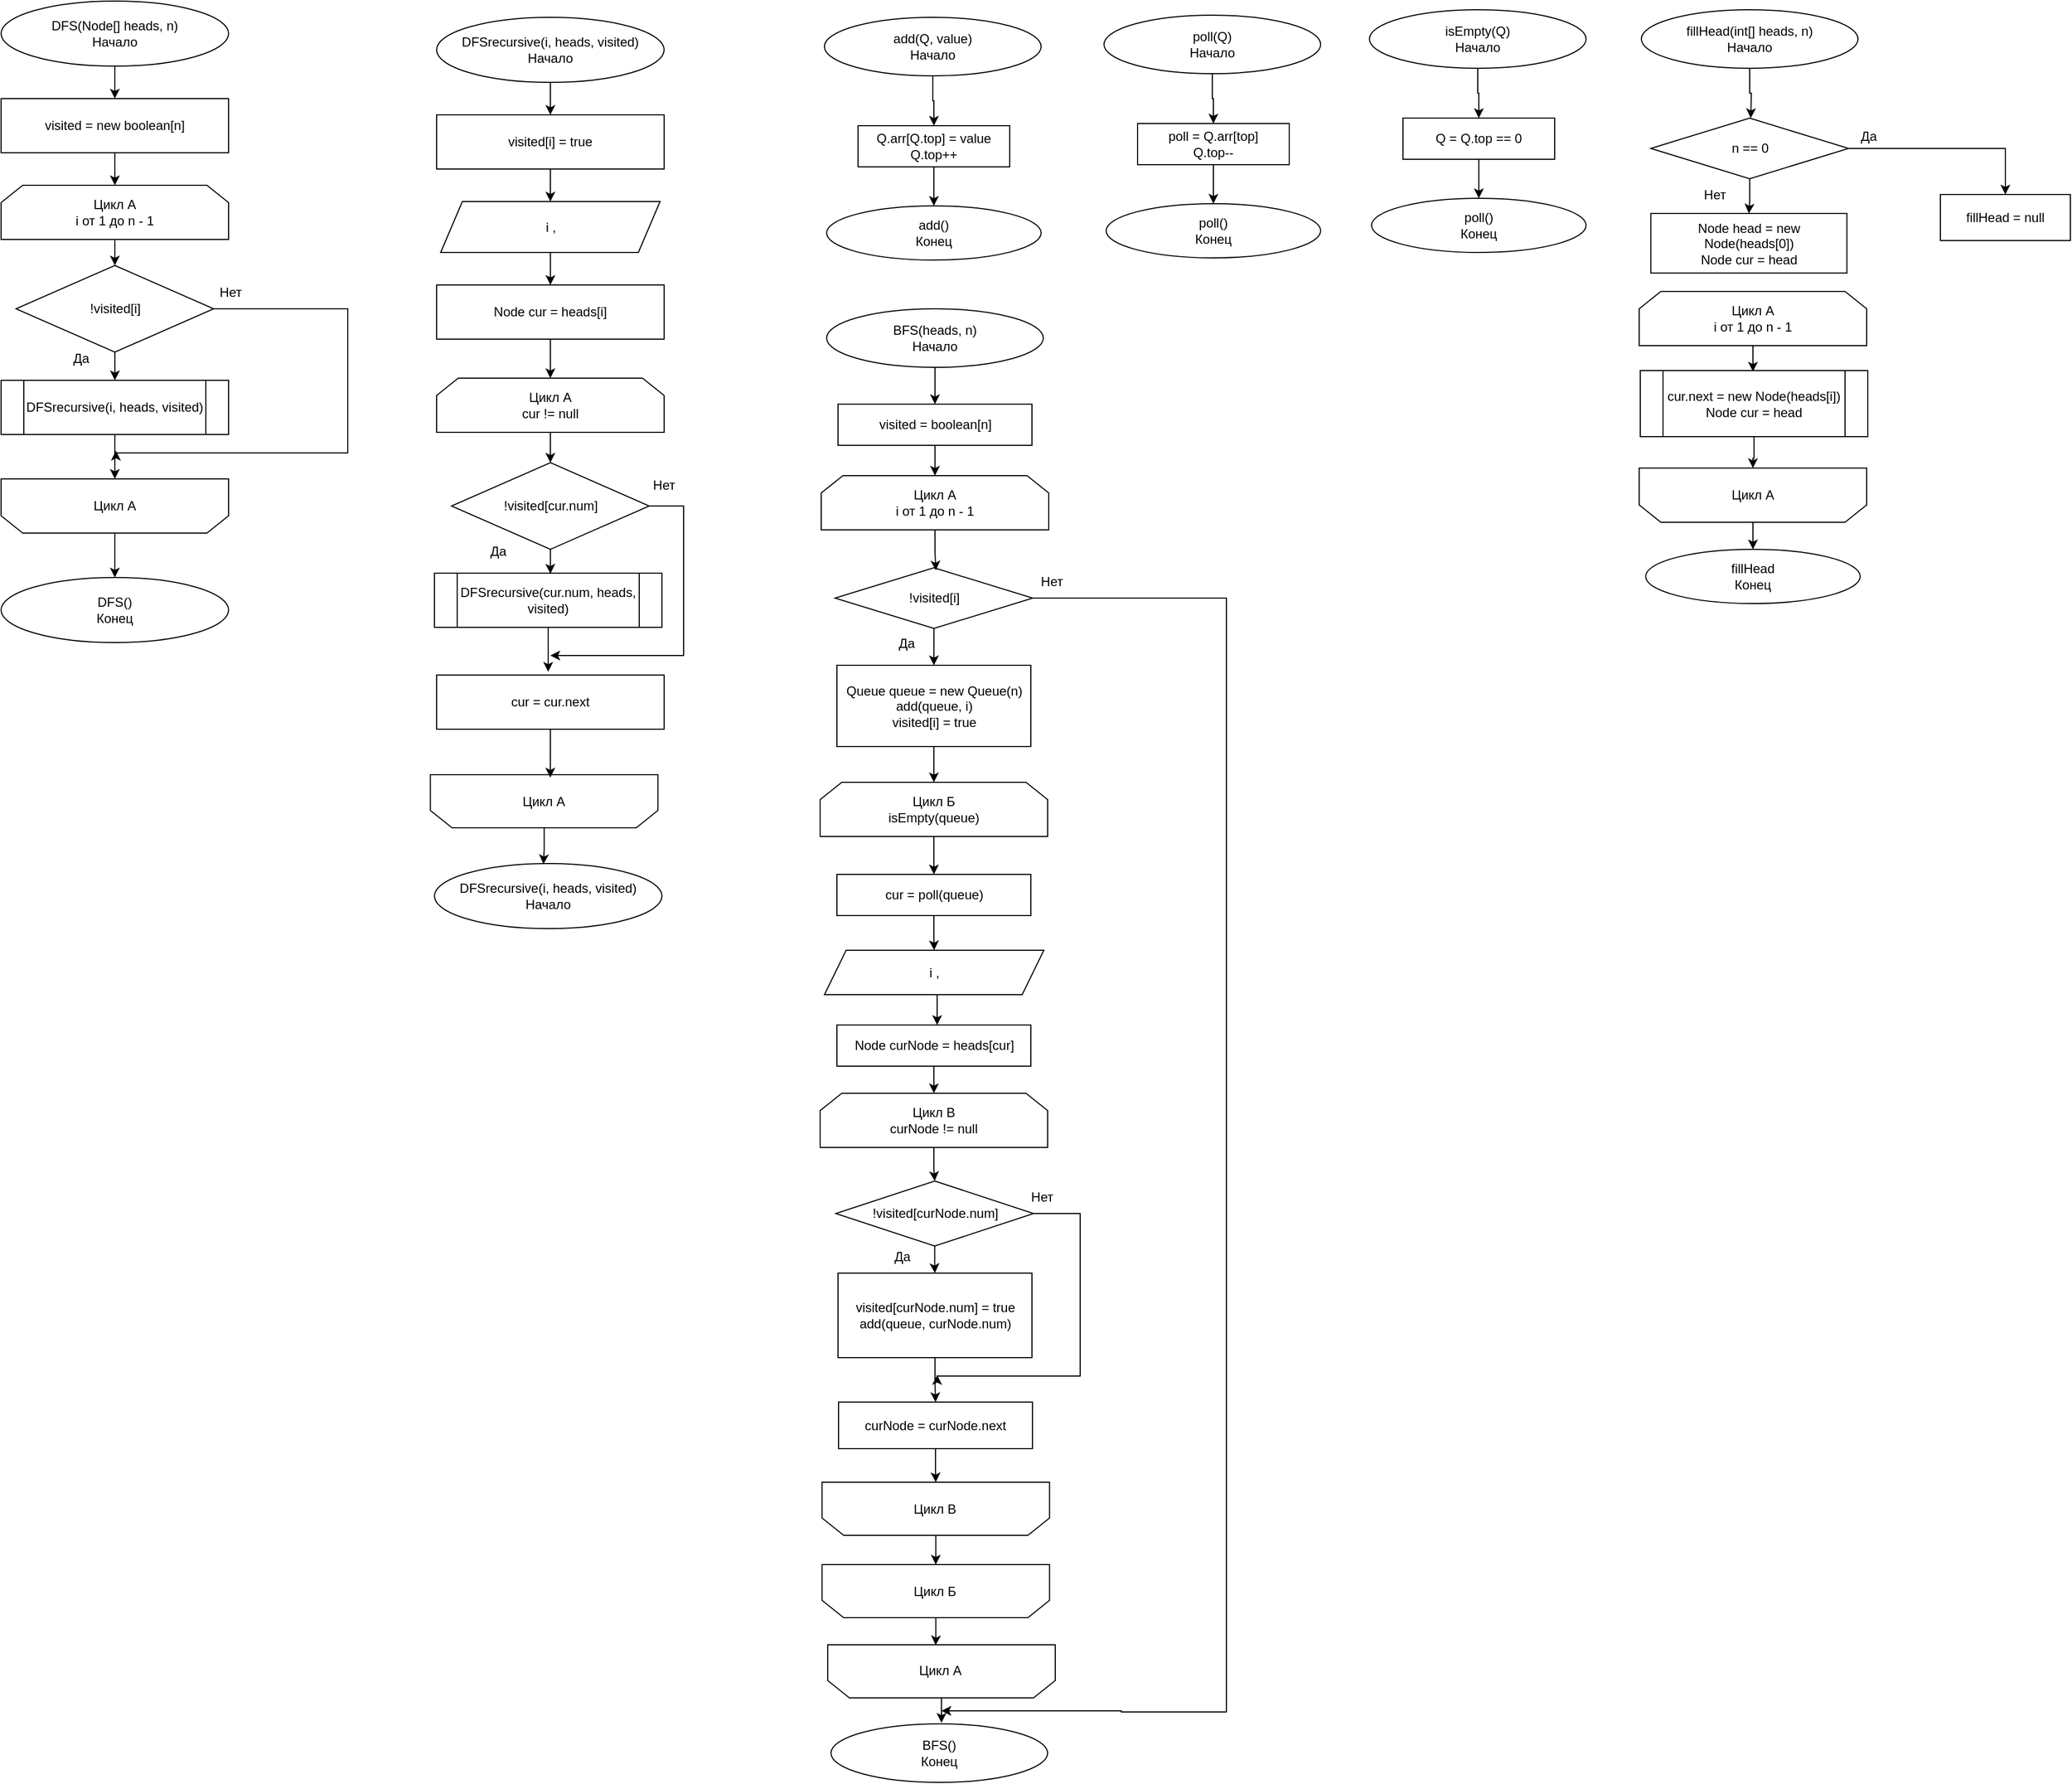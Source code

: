 <mxfile version="22.1.3" type="device">
  <diagram name="Страница — 1" id="ahnOX7mBA56WsBQ2i06z">
    <mxGraphModel dx="431" dy="454" grid="0" gridSize="10" guides="1" tooltips="1" connect="1" arrows="1" fold="1" page="1" pageScale="1" pageWidth="827" pageHeight="1169" math="0" shadow="0">
      <root>
        <mxCell id="0" />
        <mxCell id="1" parent="0" />
        <mxCell id="Ml1TIX4p95IZXYvKLM33-52" value="" style="shape=loopLimit;whiteSpace=wrap;html=1;rotation=-180;" vertex="1" parent="1">
          <mxGeometry x="554.25" y="1408" width="210" height="49" as="geometry" />
        </mxCell>
        <mxCell id="Ml1TIX4p95IZXYvKLM33-1" style="edgeStyle=orthogonalEdgeStyle;rounded=0;orthogonalLoop=1;jettySize=auto;html=1;entryX=0.5;entryY=0;entryDx=0;entryDy=0;" edge="1" parent="1" source="Ml1TIX4p95IZXYvKLM33-2" target="Ml1TIX4p95IZXYvKLM33-4">
          <mxGeometry relative="1" as="geometry" />
        </mxCell>
        <mxCell id="Ml1TIX4p95IZXYvKLM33-2" value="&lt;div&gt;DFS(Node[] heads, n) &lt;br&gt;Начало&lt;br&gt;&lt;/div&gt;" style="ellipse;whiteSpace=wrap;html=1;" vertex="1" parent="1">
          <mxGeometry x="158" y="694" width="210" height="60" as="geometry" />
        </mxCell>
        <mxCell id="Ml1TIX4p95IZXYvKLM33-3" style="edgeStyle=orthogonalEdgeStyle;rounded=0;orthogonalLoop=1;jettySize=auto;html=1;" edge="1" parent="1" source="Ml1TIX4p95IZXYvKLM33-4" target="Ml1TIX4p95IZXYvKLM33-6">
          <mxGeometry relative="1" as="geometry" />
        </mxCell>
        <mxCell id="Ml1TIX4p95IZXYvKLM33-4" value="visited = new boolean[n]" style="rounded=0;whiteSpace=wrap;html=1;" vertex="1" parent="1">
          <mxGeometry x="158" y="784" width="210" height="50" as="geometry" />
        </mxCell>
        <mxCell id="Ml1TIX4p95IZXYvKLM33-16" style="edgeStyle=orthogonalEdgeStyle;rounded=0;orthogonalLoop=1;jettySize=auto;html=1;entryX=0.5;entryY=0;entryDx=0;entryDy=0;" edge="1" parent="1" source="Ml1TIX4p95IZXYvKLM33-6" target="Ml1TIX4p95IZXYvKLM33-15">
          <mxGeometry relative="1" as="geometry" />
        </mxCell>
        <mxCell id="Ml1TIX4p95IZXYvKLM33-6" value="&lt;div&gt;Цикл А&lt;br&gt;&lt;/div&gt;&lt;div&gt;i от 1 до n - 1&lt;/div&gt;" style="shape=loopLimit;whiteSpace=wrap;html=1;" vertex="1" parent="1">
          <mxGeometry x="158" y="864" width="210" height="50" as="geometry" />
        </mxCell>
        <mxCell id="Ml1TIX4p95IZXYvKLM33-18" style="edgeStyle=orthogonalEdgeStyle;rounded=0;orthogonalLoop=1;jettySize=auto;html=1;entryX=0.5;entryY=1;entryDx=0;entryDy=0;" edge="1" parent="1" source="Ml1TIX4p95IZXYvKLM33-8" target="Ml1TIX4p95IZXYvKLM33-10">
          <mxGeometry relative="1" as="geometry" />
        </mxCell>
        <mxCell id="Ml1TIX4p95IZXYvKLM33-8" value="DFSrecursive(i, heads, visited)" style="shape=process;whiteSpace=wrap;html=1;backgroundOutline=1;" vertex="1" parent="1">
          <mxGeometry x="158" y="1044" width="210" height="50" as="geometry" />
        </mxCell>
        <mxCell id="Ml1TIX4p95IZXYvKLM33-9" style="edgeStyle=orthogonalEdgeStyle;rounded=0;orthogonalLoop=1;jettySize=auto;html=1;entryX=0.5;entryY=0;entryDx=0;entryDy=0;" edge="1" parent="1" source="Ml1TIX4p95IZXYvKLM33-10" target="Ml1TIX4p95IZXYvKLM33-14">
          <mxGeometry relative="1" as="geometry">
            <mxPoint x="265" y="1224" as="targetPoint" />
          </mxGeometry>
        </mxCell>
        <mxCell id="Ml1TIX4p95IZXYvKLM33-10" value="" style="shape=loopLimit;whiteSpace=wrap;html=1;rotation=-180;" vertex="1" parent="1">
          <mxGeometry x="158" y="1135" width="210" height="50" as="geometry" />
        </mxCell>
        <mxCell id="Ml1TIX4p95IZXYvKLM33-11" value="Цикл А" style="text;html=1;strokeColor=none;fillColor=none;align=center;verticalAlign=middle;whiteSpace=wrap;rounded=0;" vertex="1" parent="1">
          <mxGeometry x="233" y="1145" width="60" height="30" as="geometry" />
        </mxCell>
        <mxCell id="Ml1TIX4p95IZXYvKLM33-14" value="&lt;div&gt;DFS()&lt;br&gt;Конец&lt;br&gt;&lt;/div&gt;" style="ellipse;whiteSpace=wrap;html=1;" vertex="1" parent="1">
          <mxGeometry x="158" y="1226" width="210" height="60" as="geometry" />
        </mxCell>
        <mxCell id="Ml1TIX4p95IZXYvKLM33-17" style="edgeStyle=orthogonalEdgeStyle;rounded=0;orthogonalLoop=1;jettySize=auto;html=1;entryX=0.5;entryY=0;entryDx=0;entryDy=0;" edge="1" parent="1" source="Ml1TIX4p95IZXYvKLM33-15" target="Ml1TIX4p95IZXYvKLM33-8">
          <mxGeometry relative="1" as="geometry" />
        </mxCell>
        <mxCell id="Ml1TIX4p95IZXYvKLM33-20" style="edgeStyle=orthogonalEdgeStyle;rounded=0;orthogonalLoop=1;jettySize=auto;html=1;" edge="1" parent="1" source="Ml1TIX4p95IZXYvKLM33-15">
          <mxGeometry relative="1" as="geometry">
            <mxPoint x="264" y="1109" as="targetPoint" />
            <Array as="points">
              <mxPoint x="478" y="978" />
              <mxPoint x="478" y="1111" />
            </Array>
          </mxGeometry>
        </mxCell>
        <mxCell id="Ml1TIX4p95IZXYvKLM33-15" value="!visited[i]" style="rhombus;whiteSpace=wrap;html=1;" vertex="1" parent="1">
          <mxGeometry x="171.75" y="938" width="182.5" height="80" as="geometry" />
        </mxCell>
        <mxCell id="Ml1TIX4p95IZXYvKLM33-19" value="Да" style="text;html=1;strokeColor=none;fillColor=none;align=center;verticalAlign=middle;whiteSpace=wrap;rounded=0;" vertex="1" parent="1">
          <mxGeometry x="202" y="1009" width="60" height="30" as="geometry" />
        </mxCell>
        <mxCell id="Ml1TIX4p95IZXYvKLM33-21" value="Нет" style="text;html=1;strokeColor=none;fillColor=none;align=center;verticalAlign=middle;whiteSpace=wrap;rounded=0;" vertex="1" parent="1">
          <mxGeometry x="340" y="948" width="60" height="30" as="geometry" />
        </mxCell>
        <mxCell id="Ml1TIX4p95IZXYvKLM33-22" style="edgeStyle=orthogonalEdgeStyle;rounded=0;orthogonalLoop=1;jettySize=auto;html=1;entryX=0.5;entryY=0;entryDx=0;entryDy=0;" edge="1" parent="1" source="Ml1TIX4p95IZXYvKLM33-23" target="Ml1TIX4p95IZXYvKLM33-25">
          <mxGeometry relative="1" as="geometry" />
        </mxCell>
        <mxCell id="Ml1TIX4p95IZXYvKLM33-23" value="&lt;div&gt;DFSrecursive(i, heads, visited) &lt;br&gt;Начало&lt;br&gt;&lt;/div&gt;" style="ellipse;whiteSpace=wrap;html=1;" vertex="1" parent="1">
          <mxGeometry x="560" y="709" width="210" height="60" as="geometry" />
        </mxCell>
        <mxCell id="Ml1TIX4p95IZXYvKLM33-24" style="edgeStyle=orthogonalEdgeStyle;rounded=0;orthogonalLoop=1;jettySize=auto;html=1;" edge="1" parent="1" source="Ml1TIX4p95IZXYvKLM33-25">
          <mxGeometry relative="1" as="geometry">
            <mxPoint x="665" y="879" as="targetPoint" />
          </mxGeometry>
        </mxCell>
        <mxCell id="Ml1TIX4p95IZXYvKLM33-25" value="visited[i] = true" style="rounded=0;whiteSpace=wrap;html=1;" vertex="1" parent="1">
          <mxGeometry x="560" y="799" width="210" height="50" as="geometry" />
        </mxCell>
        <mxCell id="Ml1TIX4p95IZXYvKLM33-41" style="edgeStyle=orthogonalEdgeStyle;rounded=0;orthogonalLoop=1;jettySize=auto;html=1;entryX=0.5;entryY=0;entryDx=0;entryDy=0;" edge="1" parent="1" source="Ml1TIX4p95IZXYvKLM33-39" target="Ml1TIX4p95IZXYvKLM33-40">
          <mxGeometry relative="1" as="geometry" />
        </mxCell>
        <mxCell id="Ml1TIX4p95IZXYvKLM33-39" value="i ," style="shape=parallelogram;perimeter=parallelogramPerimeter;whiteSpace=wrap;html=1;fixedSize=1;" vertex="1" parent="1">
          <mxGeometry x="563.75" y="879" width="202.5" height="47" as="geometry" />
        </mxCell>
        <mxCell id="Ml1TIX4p95IZXYvKLM33-43" style="edgeStyle=orthogonalEdgeStyle;rounded=0;orthogonalLoop=1;jettySize=auto;html=1;entryX=0.5;entryY=0;entryDx=0;entryDy=0;" edge="1" parent="1" source="Ml1TIX4p95IZXYvKLM33-40" target="Ml1TIX4p95IZXYvKLM33-42">
          <mxGeometry relative="1" as="geometry" />
        </mxCell>
        <mxCell id="Ml1TIX4p95IZXYvKLM33-40" value="Node cur = heads[i]" style="rounded=0;whiteSpace=wrap;html=1;" vertex="1" parent="1">
          <mxGeometry x="560" y="956" width="210" height="50" as="geometry" />
        </mxCell>
        <mxCell id="Ml1TIX4p95IZXYvKLM33-54" style="edgeStyle=orthogonalEdgeStyle;rounded=0;orthogonalLoop=1;jettySize=auto;html=1;entryX=0.5;entryY=0;entryDx=0;entryDy=0;" edge="1" parent="1" source="Ml1TIX4p95IZXYvKLM33-42" target="Ml1TIX4p95IZXYvKLM33-48">
          <mxGeometry relative="1" as="geometry" />
        </mxCell>
        <mxCell id="Ml1TIX4p95IZXYvKLM33-42" value="&lt;div&gt;Цикл А&lt;br&gt;&lt;/div&gt;&lt;div&gt;cur != null&lt;br&gt;&lt;/div&gt;" style="shape=loopLimit;whiteSpace=wrap;html=1;" vertex="1" parent="1">
          <mxGeometry x="560" y="1042" width="210" height="50" as="geometry" />
        </mxCell>
        <mxCell id="Ml1TIX4p95IZXYvKLM33-44" style="edgeStyle=orthogonalEdgeStyle;rounded=0;orthogonalLoop=1;jettySize=auto;html=1;entryX=0.5;entryY=1;entryDx=0;entryDy=0;" edge="1" parent="1" source="Ml1TIX4p95IZXYvKLM33-45">
          <mxGeometry relative="1" as="geometry">
            <mxPoint x="663" y="1313" as="targetPoint" />
          </mxGeometry>
        </mxCell>
        <mxCell id="Ml1TIX4p95IZXYvKLM33-45" value="DFSrecursive(cur.num, heads, visited)" style="shape=process;whiteSpace=wrap;html=1;backgroundOutline=1;" vertex="1" parent="1">
          <mxGeometry x="558" y="1222" width="210" height="50" as="geometry" />
        </mxCell>
        <mxCell id="Ml1TIX4p95IZXYvKLM33-46" value="Цикл А" style="text;html=1;strokeColor=none;fillColor=none;align=center;verticalAlign=middle;whiteSpace=wrap;rounded=0;" vertex="1" parent="1">
          <mxGeometry x="629.25" y="1417.5" width="60" height="30" as="geometry" />
        </mxCell>
        <mxCell id="Ml1TIX4p95IZXYvKLM33-56" style="edgeStyle=orthogonalEdgeStyle;rounded=0;orthogonalLoop=1;jettySize=auto;html=1;" edge="1" parent="1" source="Ml1TIX4p95IZXYvKLM33-48">
          <mxGeometry relative="1" as="geometry">
            <mxPoint x="665" y="1298" as="targetPoint" />
            <Array as="points">
              <mxPoint x="788" y="1160" />
              <mxPoint x="788" y="1298" />
            </Array>
          </mxGeometry>
        </mxCell>
        <mxCell id="Ml1TIX4p95IZXYvKLM33-48" value="!visited[cur.num]" style="rhombus;whiteSpace=wrap;html=1;" vertex="1" parent="1">
          <mxGeometry x="573.75" y="1120" width="182.5" height="80" as="geometry" />
        </mxCell>
        <mxCell id="Ml1TIX4p95IZXYvKLM33-49" value="Да" style="text;html=1;strokeColor=none;fillColor=none;align=center;verticalAlign=middle;whiteSpace=wrap;rounded=0;" vertex="1" parent="1">
          <mxGeometry x="587" y="1187" width="60" height="30" as="geometry" />
        </mxCell>
        <mxCell id="Ml1TIX4p95IZXYvKLM33-50" value="Нет" style="text;html=1;strokeColor=none;fillColor=none;align=center;verticalAlign=middle;whiteSpace=wrap;rounded=0;" vertex="1" parent="1">
          <mxGeometry x="740" y="1126" width="60" height="30" as="geometry" />
        </mxCell>
        <mxCell id="Ml1TIX4p95IZXYvKLM33-55" style="edgeStyle=orthogonalEdgeStyle;rounded=0;orthogonalLoop=1;jettySize=auto;html=1;entryX=0.51;entryY=0.009;entryDx=0;entryDy=0;entryPerimeter=0;" edge="1" parent="1" source="Ml1TIX4p95IZXYvKLM33-48" target="Ml1TIX4p95IZXYvKLM33-45">
          <mxGeometry relative="1" as="geometry" />
        </mxCell>
        <mxCell id="Ml1TIX4p95IZXYvKLM33-57" value="cur = cur.next" style="rounded=0;whiteSpace=wrap;html=1;" vertex="1" parent="1">
          <mxGeometry x="560" y="1316" width="210" height="50" as="geometry" />
        </mxCell>
        <mxCell id="Ml1TIX4p95IZXYvKLM33-58" style="edgeStyle=orthogonalEdgeStyle;rounded=0;orthogonalLoop=1;jettySize=auto;html=1;entryX=0.473;entryY=0.947;entryDx=0;entryDy=0;entryPerimeter=0;" edge="1" parent="1" source="Ml1TIX4p95IZXYvKLM33-57" target="Ml1TIX4p95IZXYvKLM33-52">
          <mxGeometry relative="1" as="geometry" />
        </mxCell>
        <mxCell id="Ml1TIX4p95IZXYvKLM33-59" value="&lt;div&gt;DFSrecursive(i, heads, visited) &lt;br&gt;Начало&lt;br&gt;&lt;/div&gt;" style="ellipse;whiteSpace=wrap;html=1;" vertex="1" parent="1">
          <mxGeometry x="558" y="1490" width="210" height="60" as="geometry" />
        </mxCell>
        <mxCell id="Ml1TIX4p95IZXYvKLM33-60" style="edgeStyle=orthogonalEdgeStyle;rounded=0;orthogonalLoop=1;jettySize=auto;html=1;entryX=0.479;entryY=0.009;entryDx=0;entryDy=0;entryPerimeter=0;" edge="1" parent="1" source="Ml1TIX4p95IZXYvKLM33-52" target="Ml1TIX4p95IZXYvKLM33-59">
          <mxGeometry relative="1" as="geometry" />
        </mxCell>
        <mxCell id="Ml1TIX4p95IZXYvKLM33-62" style="edgeStyle=orthogonalEdgeStyle;rounded=0;orthogonalLoop=1;jettySize=auto;html=1;" edge="1" parent="1" source="Ml1TIX4p95IZXYvKLM33-61" target="Ml1TIX4p95IZXYvKLM33-63">
          <mxGeometry relative="1" as="geometry">
            <mxPoint x="1019.0" y="806.655" as="targetPoint" />
          </mxGeometry>
        </mxCell>
        <mxCell id="Ml1TIX4p95IZXYvKLM33-61" value="add(Q, value) &lt;br&gt;&lt;div&gt;Начало&lt;br&gt;&lt;/div&gt;" style="ellipse;whiteSpace=wrap;html=1;" vertex="1" parent="1">
          <mxGeometry x="918" y="709" width="200" height="54" as="geometry" />
        </mxCell>
        <mxCell id="Ml1TIX4p95IZXYvKLM33-65" style="edgeStyle=orthogonalEdgeStyle;rounded=0;orthogonalLoop=1;jettySize=auto;html=1;entryX=0.5;entryY=0;entryDx=0;entryDy=0;" edge="1" parent="1" source="Ml1TIX4p95IZXYvKLM33-63" target="Ml1TIX4p95IZXYvKLM33-64">
          <mxGeometry relative="1" as="geometry" />
        </mxCell>
        <mxCell id="Ml1TIX4p95IZXYvKLM33-63" value="Q.arr[Q.top] = value&lt;div&gt;Q.top++&lt;br&gt;&lt;/div&gt;" style="rounded=0;whiteSpace=wrap;html=1;" vertex="1" parent="1">
          <mxGeometry x="949" y="809" width="140" height="38" as="geometry" />
        </mxCell>
        <mxCell id="Ml1TIX4p95IZXYvKLM33-64" value="add() &lt;br&gt;&lt;div&gt;Конец&lt;br&gt;&lt;/div&gt;" style="ellipse;whiteSpace=wrap;html=1;" vertex="1" parent="1">
          <mxGeometry x="920" y="883" width="198" height="50" as="geometry" />
        </mxCell>
        <mxCell id="Ml1TIX4p95IZXYvKLM33-66" style="edgeStyle=orthogonalEdgeStyle;rounded=0;orthogonalLoop=1;jettySize=auto;html=1;" edge="1" parent="1" source="Ml1TIX4p95IZXYvKLM33-67" target="Ml1TIX4p95IZXYvKLM33-69">
          <mxGeometry relative="1" as="geometry">
            <mxPoint x="1277.0" y="804.655" as="targetPoint" />
          </mxGeometry>
        </mxCell>
        <mxCell id="Ml1TIX4p95IZXYvKLM33-67" value="poll(Q) &lt;br&gt;&lt;div&gt;Начало&lt;br&gt;&lt;/div&gt;" style="ellipse;whiteSpace=wrap;html=1;" vertex="1" parent="1">
          <mxGeometry x="1176" y="707" width="200" height="54" as="geometry" />
        </mxCell>
        <mxCell id="Ml1TIX4p95IZXYvKLM33-68" style="edgeStyle=orthogonalEdgeStyle;rounded=0;orthogonalLoop=1;jettySize=auto;html=1;entryX=0.5;entryY=0;entryDx=0;entryDy=0;" edge="1" parent="1" source="Ml1TIX4p95IZXYvKLM33-69" target="Ml1TIX4p95IZXYvKLM33-70">
          <mxGeometry relative="1" as="geometry" />
        </mxCell>
        <mxCell id="Ml1TIX4p95IZXYvKLM33-69" value="&lt;div&gt;poll = Q.arr[top]&lt;/div&gt;&lt;div&gt;Q.top--&lt;br&gt;&lt;/div&gt;" style="rounded=0;whiteSpace=wrap;html=1;" vertex="1" parent="1">
          <mxGeometry x="1207" y="807" width="140" height="38" as="geometry" />
        </mxCell>
        <mxCell id="Ml1TIX4p95IZXYvKLM33-70" value="poll() &lt;br&gt;&lt;div&gt;Конец&lt;br&gt;&lt;/div&gt;" style="ellipse;whiteSpace=wrap;html=1;" vertex="1" parent="1">
          <mxGeometry x="1178" y="881" width="198" height="50" as="geometry" />
        </mxCell>
        <mxCell id="Ml1TIX4p95IZXYvKLM33-71" style="edgeStyle=orthogonalEdgeStyle;rounded=0;orthogonalLoop=1;jettySize=auto;html=1;" edge="1" parent="1" source="Ml1TIX4p95IZXYvKLM33-72" target="Ml1TIX4p95IZXYvKLM33-74">
          <mxGeometry relative="1" as="geometry">
            <mxPoint x="1522.0" y="799.655" as="targetPoint" />
          </mxGeometry>
        </mxCell>
        <mxCell id="Ml1TIX4p95IZXYvKLM33-72" value="isEmpty(Q) &lt;br&gt;&lt;div&gt;Начало&lt;br&gt;&lt;/div&gt;" style="ellipse;whiteSpace=wrap;html=1;" vertex="1" parent="1">
          <mxGeometry x="1421" y="702" width="200" height="54" as="geometry" />
        </mxCell>
        <mxCell id="Ml1TIX4p95IZXYvKLM33-73" style="edgeStyle=orthogonalEdgeStyle;rounded=0;orthogonalLoop=1;jettySize=auto;html=1;entryX=0.5;entryY=0;entryDx=0;entryDy=0;" edge="1" parent="1" source="Ml1TIX4p95IZXYvKLM33-74" target="Ml1TIX4p95IZXYvKLM33-75">
          <mxGeometry relative="1" as="geometry" />
        </mxCell>
        <mxCell id="Ml1TIX4p95IZXYvKLM33-74" value="Q = Q.top == 0" style="rounded=0;whiteSpace=wrap;html=1;" vertex="1" parent="1">
          <mxGeometry x="1452" y="802" width="140" height="38" as="geometry" />
        </mxCell>
        <mxCell id="Ml1TIX4p95IZXYvKLM33-75" value="poll() &lt;br&gt;&lt;div&gt;Конец&lt;br&gt;&lt;/div&gt;" style="ellipse;whiteSpace=wrap;html=1;" vertex="1" parent="1">
          <mxGeometry x="1423" y="876" width="198" height="50" as="geometry" />
        </mxCell>
        <mxCell id="Ml1TIX4p95IZXYvKLM33-81" style="edgeStyle=orthogonalEdgeStyle;rounded=0;orthogonalLoop=1;jettySize=auto;html=1;entryX=0.5;entryY=0;entryDx=0;entryDy=0;" edge="1" parent="1" source="Ml1TIX4p95IZXYvKLM33-76" target="Ml1TIX4p95IZXYvKLM33-80">
          <mxGeometry relative="1" as="geometry" />
        </mxCell>
        <mxCell id="Ml1TIX4p95IZXYvKLM33-76" value="BFS(heads, n) &lt;br&gt;&lt;div&gt;Начало&lt;br&gt;&lt;/div&gt;" style="ellipse;whiteSpace=wrap;html=1;" vertex="1" parent="1">
          <mxGeometry x="920" y="978" width="200" height="54" as="geometry" />
        </mxCell>
        <mxCell id="Ml1TIX4p95IZXYvKLM33-83" style="edgeStyle=orthogonalEdgeStyle;rounded=0;orthogonalLoop=1;jettySize=auto;html=1;entryX=0.5;entryY=0;entryDx=0;entryDy=0;" edge="1" parent="1" source="Ml1TIX4p95IZXYvKLM33-80" target="Ml1TIX4p95IZXYvKLM33-82">
          <mxGeometry relative="1" as="geometry" />
        </mxCell>
        <mxCell id="Ml1TIX4p95IZXYvKLM33-80" value="visited = boolean[n]" style="rounded=0;whiteSpace=wrap;html=1;" vertex="1" parent="1">
          <mxGeometry x="930.5" y="1066" width="179" height="38" as="geometry" />
        </mxCell>
        <mxCell id="Ml1TIX4p95IZXYvKLM33-82" value="&lt;div&gt;Цикл А&lt;br&gt;&lt;/div&gt;&lt;div&gt;i от 1 до n - 1&lt;/div&gt;" style="shape=loopLimit;whiteSpace=wrap;html=1;" vertex="1" parent="1">
          <mxGeometry x="915" y="1132" width="210" height="50" as="geometry" />
        </mxCell>
        <mxCell id="Ml1TIX4p95IZXYvKLM33-88" style="edgeStyle=orthogonalEdgeStyle;rounded=0;orthogonalLoop=1;jettySize=auto;html=1;entryX=0.5;entryY=0;entryDx=0;entryDy=0;" edge="1" parent="1" source="Ml1TIX4p95IZXYvKLM33-84" target="Ml1TIX4p95IZXYvKLM33-87">
          <mxGeometry relative="1" as="geometry" />
        </mxCell>
        <mxCell id="Ml1TIX4p95IZXYvKLM33-122" style="edgeStyle=orthogonalEdgeStyle;rounded=0;orthogonalLoop=1;jettySize=auto;html=1;" edge="1" parent="1" source="Ml1TIX4p95IZXYvKLM33-84">
          <mxGeometry relative="1" as="geometry">
            <mxPoint x="1026" y="2272" as="targetPoint" />
            <Array as="points">
              <mxPoint x="1289" y="1245" />
              <mxPoint x="1289" y="2273" />
              <mxPoint x="1192" y="2273" />
            </Array>
          </mxGeometry>
        </mxCell>
        <mxCell id="Ml1TIX4p95IZXYvKLM33-84" value="!visited[i]" style="rhombus;whiteSpace=wrap;html=1;" vertex="1" parent="1">
          <mxGeometry x="927.75" y="1217" width="182.5" height="56" as="geometry" />
        </mxCell>
        <mxCell id="Ml1TIX4p95IZXYvKLM33-85" style="edgeStyle=orthogonalEdgeStyle;rounded=0;orthogonalLoop=1;jettySize=auto;html=1;entryX=0.51;entryY=0.043;entryDx=0;entryDy=0;entryPerimeter=0;" edge="1" parent="1" source="Ml1TIX4p95IZXYvKLM33-82" target="Ml1TIX4p95IZXYvKLM33-84">
          <mxGeometry relative="1" as="geometry" />
        </mxCell>
        <mxCell id="Ml1TIX4p95IZXYvKLM33-91" style="edgeStyle=orthogonalEdgeStyle;rounded=0;orthogonalLoop=1;jettySize=auto;html=1;entryX=0.5;entryY=0;entryDx=0;entryDy=0;" edge="1" parent="1" source="Ml1TIX4p95IZXYvKLM33-87" target="Ml1TIX4p95IZXYvKLM33-90">
          <mxGeometry relative="1" as="geometry" />
        </mxCell>
        <mxCell id="Ml1TIX4p95IZXYvKLM33-87" value="&lt;div&gt;Queue queue = new Queue(n)&lt;/div&gt;&lt;div&gt;add(queue, i)&lt;/div&gt;&lt;div&gt;visited[i] = true&lt;br&gt;&lt;/div&gt;" style="rounded=0;whiteSpace=wrap;html=1;" vertex="1" parent="1">
          <mxGeometry x="929.5" y="1307" width="179" height="75" as="geometry" />
        </mxCell>
        <mxCell id="Ml1TIX4p95IZXYvKLM33-93" style="edgeStyle=orthogonalEdgeStyle;rounded=0;orthogonalLoop=1;jettySize=auto;html=1;entryX=0.5;entryY=0;entryDx=0;entryDy=0;" edge="1" parent="1" source="Ml1TIX4p95IZXYvKLM33-90" target="Ml1TIX4p95IZXYvKLM33-92">
          <mxGeometry relative="1" as="geometry" />
        </mxCell>
        <mxCell id="Ml1TIX4p95IZXYvKLM33-90" value="&lt;div&gt;Цикл Б&lt;/div&gt;&lt;div&gt;isEmpty(queue)&lt;br&gt;&lt;/div&gt;" style="shape=loopLimit;whiteSpace=wrap;html=1;" vertex="1" parent="1">
          <mxGeometry x="914" y="1415" width="210" height="50" as="geometry" />
        </mxCell>
        <mxCell id="Ml1TIX4p95IZXYvKLM33-95" style="edgeStyle=orthogonalEdgeStyle;rounded=0;orthogonalLoop=1;jettySize=auto;html=1;entryX=0.5;entryY=0;entryDx=0;entryDy=0;" edge="1" parent="1" source="Ml1TIX4p95IZXYvKLM33-92" target="Ml1TIX4p95IZXYvKLM33-94">
          <mxGeometry relative="1" as="geometry" />
        </mxCell>
        <mxCell id="Ml1TIX4p95IZXYvKLM33-92" value="cur = poll(queue)" style="rounded=0;whiteSpace=wrap;html=1;" vertex="1" parent="1">
          <mxGeometry x="929.5" y="1500" width="179" height="38" as="geometry" />
        </mxCell>
        <mxCell id="Ml1TIX4p95IZXYvKLM33-97" style="edgeStyle=orthogonalEdgeStyle;rounded=0;orthogonalLoop=1;jettySize=auto;html=1;" edge="1" parent="1">
          <mxGeometry relative="1" as="geometry">
            <mxPoint x="1016.258" y="1611" as="sourcePoint" />
            <mxPoint x="1022" y="1639" as="targetPoint" />
          </mxGeometry>
        </mxCell>
        <mxCell id="Ml1TIX4p95IZXYvKLM33-94" value="i ," style="shape=parallelogram;perimeter=parallelogramPerimeter;whiteSpace=wrap;html=1;fixedSize=1;" vertex="1" parent="1">
          <mxGeometry x="918" y="1570" width="202.5" height="41" as="geometry" />
        </mxCell>
        <mxCell id="Ml1TIX4p95IZXYvKLM33-101" style="edgeStyle=orthogonalEdgeStyle;rounded=0;orthogonalLoop=1;jettySize=auto;html=1;entryX=0.5;entryY=0;entryDx=0;entryDy=0;" edge="1" parent="1" source="Ml1TIX4p95IZXYvKLM33-96" target="Ml1TIX4p95IZXYvKLM33-100">
          <mxGeometry relative="1" as="geometry" />
        </mxCell>
        <mxCell id="Ml1TIX4p95IZXYvKLM33-96" value="&lt;div&gt;Цикл В&lt;br&gt;&lt;/div&gt;&lt;div&gt;curNode != null&lt;br&gt;&lt;/div&gt;" style="shape=loopLimit;whiteSpace=wrap;html=1;" vertex="1" parent="1">
          <mxGeometry x="914" y="1702" width="210" height="50" as="geometry" />
        </mxCell>
        <mxCell id="Ml1TIX4p95IZXYvKLM33-99" style="edgeStyle=orthogonalEdgeStyle;rounded=0;orthogonalLoop=1;jettySize=auto;html=1;entryX=0.5;entryY=0;entryDx=0;entryDy=0;" edge="1" parent="1" source="Ml1TIX4p95IZXYvKLM33-98" target="Ml1TIX4p95IZXYvKLM33-96">
          <mxGeometry relative="1" as="geometry" />
        </mxCell>
        <mxCell id="Ml1TIX4p95IZXYvKLM33-98" value="Node curNode = heads[cur]" style="rounded=0;whiteSpace=wrap;html=1;" vertex="1" parent="1">
          <mxGeometry x="929.5" y="1639" width="179" height="38" as="geometry" />
        </mxCell>
        <mxCell id="Ml1TIX4p95IZXYvKLM33-103" style="edgeStyle=orthogonalEdgeStyle;rounded=0;orthogonalLoop=1;jettySize=auto;html=1;entryX=0.5;entryY=0;entryDx=0;entryDy=0;" edge="1" parent="1" source="Ml1TIX4p95IZXYvKLM33-100" target="Ml1TIX4p95IZXYvKLM33-102">
          <mxGeometry relative="1" as="geometry" />
        </mxCell>
        <mxCell id="Ml1TIX4p95IZXYvKLM33-108" style="edgeStyle=orthogonalEdgeStyle;rounded=0;orthogonalLoop=1;jettySize=auto;html=1;" edge="1" parent="1" source="Ml1TIX4p95IZXYvKLM33-100">
          <mxGeometry relative="1" as="geometry">
            <mxPoint x="1022" y="1962" as="targetPoint" />
            <Array as="points">
              <mxPoint x="1154" y="1813" />
              <mxPoint x="1154" y="1963" />
              <mxPoint x="1022" y="1963" />
            </Array>
          </mxGeometry>
        </mxCell>
        <mxCell id="Ml1TIX4p95IZXYvKLM33-100" value="!visited[curNode.num]" style="rhombus;whiteSpace=wrap;html=1;" vertex="1" parent="1">
          <mxGeometry x="928.5" y="1783" width="182.5" height="60" as="geometry" />
        </mxCell>
        <mxCell id="Ml1TIX4p95IZXYvKLM33-107" style="edgeStyle=orthogonalEdgeStyle;rounded=0;orthogonalLoop=1;jettySize=auto;html=1;entryX=0.5;entryY=0;entryDx=0;entryDy=0;" edge="1" parent="1" source="Ml1TIX4p95IZXYvKLM33-102" target="Ml1TIX4p95IZXYvKLM33-106">
          <mxGeometry relative="1" as="geometry" />
        </mxCell>
        <mxCell id="Ml1TIX4p95IZXYvKLM33-102" value="&lt;div&gt;visited[curNode.num] = true&lt;/div&gt;&lt;div&gt;add(queue, curNode.num)&lt;br&gt;&lt;/div&gt;" style="rounded=0;whiteSpace=wrap;html=1;" vertex="1" parent="1">
          <mxGeometry x="930.5" y="1868" width="179" height="78" as="geometry" />
        </mxCell>
        <mxCell id="Ml1TIX4p95IZXYvKLM33-104" value="Да" style="text;html=1;strokeColor=none;fillColor=none;align=center;verticalAlign=middle;whiteSpace=wrap;rounded=0;" vertex="1" parent="1">
          <mxGeometry x="960" y="1838" width="60" height="30" as="geometry" />
        </mxCell>
        <mxCell id="Ml1TIX4p95IZXYvKLM33-105" value="Да" style="text;html=1;strokeColor=none;fillColor=none;align=center;verticalAlign=middle;whiteSpace=wrap;rounded=0;" vertex="1" parent="1">
          <mxGeometry x="964" y="1272" width="60" height="30" as="geometry" />
        </mxCell>
        <mxCell id="Ml1TIX4p95IZXYvKLM33-113" style="edgeStyle=orthogonalEdgeStyle;rounded=0;orthogonalLoop=1;jettySize=auto;html=1;entryX=0.5;entryY=1;entryDx=0;entryDy=0;" edge="1" parent="1" source="Ml1TIX4p95IZXYvKLM33-106" target="Ml1TIX4p95IZXYvKLM33-110">
          <mxGeometry relative="1" as="geometry" />
        </mxCell>
        <mxCell id="Ml1TIX4p95IZXYvKLM33-106" value="curNode = curNode.next" style="rounded=0;whiteSpace=wrap;html=1;" vertex="1" parent="1">
          <mxGeometry x="931" y="1987" width="179" height="43" as="geometry" />
        </mxCell>
        <mxCell id="Ml1TIX4p95IZXYvKLM33-109" value="Нет" style="text;html=1;strokeColor=none;fillColor=none;align=center;verticalAlign=middle;whiteSpace=wrap;rounded=0;" vertex="1" parent="1">
          <mxGeometry x="1089" y="1783" width="60" height="30" as="geometry" />
        </mxCell>
        <mxCell id="Ml1TIX4p95IZXYvKLM33-116" style="edgeStyle=orthogonalEdgeStyle;rounded=0;orthogonalLoop=1;jettySize=auto;html=1;entryX=0.5;entryY=1;entryDx=0;entryDy=0;" edge="1" parent="1" source="Ml1TIX4p95IZXYvKLM33-110" target="Ml1TIX4p95IZXYvKLM33-114">
          <mxGeometry relative="1" as="geometry" />
        </mxCell>
        <mxCell id="Ml1TIX4p95IZXYvKLM33-110" value="" style="shape=loopLimit;whiteSpace=wrap;html=1;rotation=-180;" vertex="1" parent="1">
          <mxGeometry x="915.75" y="2061" width="210" height="49" as="geometry" />
        </mxCell>
        <mxCell id="Ml1TIX4p95IZXYvKLM33-111" value="Цикл В" style="text;html=1;strokeColor=none;fillColor=none;align=center;verticalAlign=middle;whiteSpace=wrap;rounded=0;" vertex="1" parent="1">
          <mxGeometry x="989.75" y="2070.5" width="60" height="30" as="geometry" />
        </mxCell>
        <mxCell id="Ml1TIX4p95IZXYvKLM33-114" value="" style="shape=loopLimit;whiteSpace=wrap;html=1;rotation=-180;" vertex="1" parent="1">
          <mxGeometry x="915.75" y="2137" width="210" height="49" as="geometry" />
        </mxCell>
        <mxCell id="Ml1TIX4p95IZXYvKLM33-115" value="Цикл Б" style="text;html=1;strokeColor=none;fillColor=none;align=center;verticalAlign=middle;whiteSpace=wrap;rounded=0;" vertex="1" parent="1">
          <mxGeometry x="989.75" y="2146.5" width="60" height="30" as="geometry" />
        </mxCell>
        <mxCell id="Ml1TIX4p95IZXYvKLM33-121" style="edgeStyle=orthogonalEdgeStyle;rounded=0;orthogonalLoop=1;jettySize=auto;html=1;" edge="1" parent="1" source="Ml1TIX4p95IZXYvKLM33-117">
          <mxGeometry relative="1" as="geometry">
            <mxPoint x="1026" y="2283" as="targetPoint" />
          </mxGeometry>
        </mxCell>
        <mxCell id="Ml1TIX4p95IZXYvKLM33-117" value="" style="shape=loopLimit;whiteSpace=wrap;html=1;rotation=-180;" vertex="1" parent="1">
          <mxGeometry x="921" y="2211" width="210" height="49" as="geometry" />
        </mxCell>
        <mxCell id="Ml1TIX4p95IZXYvKLM33-118" value="Цикл А" style="text;html=1;strokeColor=none;fillColor=none;align=center;verticalAlign=middle;whiteSpace=wrap;rounded=0;" vertex="1" parent="1">
          <mxGeometry x="995" y="2219.5" width="60" height="30" as="geometry" />
        </mxCell>
        <mxCell id="Ml1TIX4p95IZXYvKLM33-119" style="edgeStyle=orthogonalEdgeStyle;rounded=0;orthogonalLoop=1;jettySize=auto;html=1;entryX=0.526;entryY=0.991;entryDx=0;entryDy=0;entryPerimeter=0;" edge="1" parent="1" source="Ml1TIX4p95IZXYvKLM33-114" target="Ml1TIX4p95IZXYvKLM33-117">
          <mxGeometry relative="1" as="geometry" />
        </mxCell>
        <mxCell id="Ml1TIX4p95IZXYvKLM33-120" value="BFS() &lt;br&gt;&lt;div&gt;Конец&lt;br&gt;&lt;/div&gt;" style="ellipse;whiteSpace=wrap;html=1;" vertex="1" parent="1">
          <mxGeometry x="924" y="2284" width="200" height="54" as="geometry" />
        </mxCell>
        <mxCell id="Ml1TIX4p95IZXYvKLM33-123" style="edgeStyle=orthogonalEdgeStyle;rounded=0;orthogonalLoop=1;jettySize=auto;html=1;" edge="1" parent="1" source="Ml1TIX4p95IZXYvKLM33-124">
          <mxGeometry relative="1" as="geometry">
            <mxPoint x="1773" y="802" as="targetPoint" />
          </mxGeometry>
        </mxCell>
        <mxCell id="Ml1TIX4p95IZXYvKLM33-124" value="fillHead(int[] heads, n) &lt;br&gt;&lt;div&gt;Начало&lt;br&gt;&lt;/div&gt;" style="ellipse;whiteSpace=wrap;html=1;" vertex="1" parent="1">
          <mxGeometry x="1672" y="702" width="200" height="54" as="geometry" />
        </mxCell>
        <mxCell id="Ml1TIX4p95IZXYvKLM33-127" value="fillHead&lt;br&gt;&lt;div&gt;Конец&lt;br&gt;&lt;/div&gt;" style="ellipse;whiteSpace=wrap;html=1;" vertex="1" parent="1">
          <mxGeometry x="1676" y="1200" width="198" height="50" as="geometry" />
        </mxCell>
        <mxCell id="Ml1TIX4p95IZXYvKLM33-128" value="Нет" style="text;html=1;strokeColor=none;fillColor=none;align=center;verticalAlign=middle;whiteSpace=wrap;rounded=0;" vertex="1" parent="1">
          <mxGeometry x="1098" y="1215" width="60" height="30" as="geometry" />
        </mxCell>
        <mxCell id="Ml1TIX4p95IZXYvKLM33-131" value="" style="edgeStyle=orthogonalEdgeStyle;rounded=0;orthogonalLoop=1;jettySize=auto;html=1;" edge="1" parent="1" source="Ml1TIX4p95IZXYvKLM33-129" target="Ml1TIX4p95IZXYvKLM33-130">
          <mxGeometry relative="1" as="geometry" />
        </mxCell>
        <mxCell id="Ml1TIX4p95IZXYvKLM33-134" style="edgeStyle=orthogonalEdgeStyle;rounded=0;orthogonalLoop=1;jettySize=auto;html=1;entryX=0.5;entryY=0;entryDx=0;entryDy=0;" edge="1" parent="1" source="Ml1TIX4p95IZXYvKLM33-129" target="Ml1TIX4p95IZXYvKLM33-132">
          <mxGeometry relative="1" as="geometry" />
        </mxCell>
        <mxCell id="Ml1TIX4p95IZXYvKLM33-129" value="n == 0" style="rhombus;whiteSpace=wrap;html=1;" vertex="1" parent="1">
          <mxGeometry x="1680.75" y="802" width="182.5" height="56" as="geometry" />
        </mxCell>
        <mxCell id="Ml1TIX4p95IZXYvKLM33-130" value="fillHead = null" style="whiteSpace=wrap;html=1;" vertex="1" parent="1">
          <mxGeometry x="1948" y="872.5" width="120" height="42.5" as="geometry" />
        </mxCell>
        <mxCell id="Ml1TIX4p95IZXYvKLM33-132" value="&lt;div&gt;Node head = new Node(heads[0])&lt;/div&gt;Node cur = head" style="rounded=0;whiteSpace=wrap;html=1;" vertex="1" parent="1">
          <mxGeometry x="1680.75" y="890" width="181" height="55" as="geometry" />
        </mxCell>
        <mxCell id="Ml1TIX4p95IZXYvKLM33-135" style="edgeStyle=orthogonalEdgeStyle;rounded=0;orthogonalLoop=1;jettySize=auto;html=1;entryX=0.5;entryY=0;entryDx=0;entryDy=0;" edge="1" parent="1" source="Ml1TIX4p95IZXYvKLM33-136">
          <mxGeometry relative="1" as="geometry">
            <mxPoint x="1775" y="1036" as="targetPoint" />
          </mxGeometry>
        </mxCell>
        <mxCell id="Ml1TIX4p95IZXYvKLM33-136" value="&lt;div&gt;Цикл А&lt;br&gt;&lt;/div&gt;&lt;div&gt;i от 1 до n - 1&lt;/div&gt;" style="shape=loopLimit;whiteSpace=wrap;html=1;" vertex="1" parent="1">
          <mxGeometry x="1670" y="962" width="210" height="50" as="geometry" />
        </mxCell>
        <mxCell id="Ml1TIX4p95IZXYvKLM33-137" style="edgeStyle=orthogonalEdgeStyle;rounded=0;orthogonalLoop=1;jettySize=auto;html=1;entryX=0.5;entryY=1;entryDx=0;entryDy=0;" edge="1" parent="1" source="Ml1TIX4p95IZXYvKLM33-138" target="Ml1TIX4p95IZXYvKLM33-139">
          <mxGeometry relative="1" as="geometry" />
        </mxCell>
        <mxCell id="Ml1TIX4p95IZXYvKLM33-138" value="&lt;div&gt;cur.next = new Node(heads[i])&lt;/div&gt;Node cur = head" style="shape=process;whiteSpace=wrap;html=1;backgroundOutline=1;" vertex="1" parent="1">
          <mxGeometry x="1671" y="1035" width="210" height="61" as="geometry" />
        </mxCell>
        <mxCell id="Ml1TIX4p95IZXYvKLM33-148" style="edgeStyle=orthogonalEdgeStyle;rounded=0;orthogonalLoop=1;jettySize=auto;html=1;entryX=0.5;entryY=0;entryDx=0;entryDy=0;" edge="1" parent="1" source="Ml1TIX4p95IZXYvKLM33-139" target="Ml1TIX4p95IZXYvKLM33-127">
          <mxGeometry relative="1" as="geometry" />
        </mxCell>
        <mxCell id="Ml1TIX4p95IZXYvKLM33-139" value="" style="shape=loopLimit;whiteSpace=wrap;html=1;rotation=-180;" vertex="1" parent="1">
          <mxGeometry x="1670" y="1125" width="210" height="50" as="geometry" />
        </mxCell>
        <mxCell id="Ml1TIX4p95IZXYvKLM33-140" value="Цикл А" style="text;html=1;strokeColor=none;fillColor=none;align=center;verticalAlign=middle;whiteSpace=wrap;rounded=0;" vertex="1" parent="1">
          <mxGeometry x="1745" y="1135" width="60" height="30" as="geometry" />
        </mxCell>
        <mxCell id="Ml1TIX4p95IZXYvKLM33-146" value="Нет" style="text;html=1;strokeColor=none;fillColor=none;align=center;verticalAlign=middle;whiteSpace=wrap;rounded=0;" vertex="1" parent="1">
          <mxGeometry x="1710" y="858" width="60" height="30" as="geometry" />
        </mxCell>
        <mxCell id="Ml1TIX4p95IZXYvKLM33-147" value="Да" style="text;html=1;strokeColor=none;fillColor=none;align=center;verticalAlign=middle;whiteSpace=wrap;rounded=0;" vertex="1" parent="1">
          <mxGeometry x="1852" y="804" width="60" height="30" as="geometry" />
        </mxCell>
      </root>
    </mxGraphModel>
  </diagram>
</mxfile>
